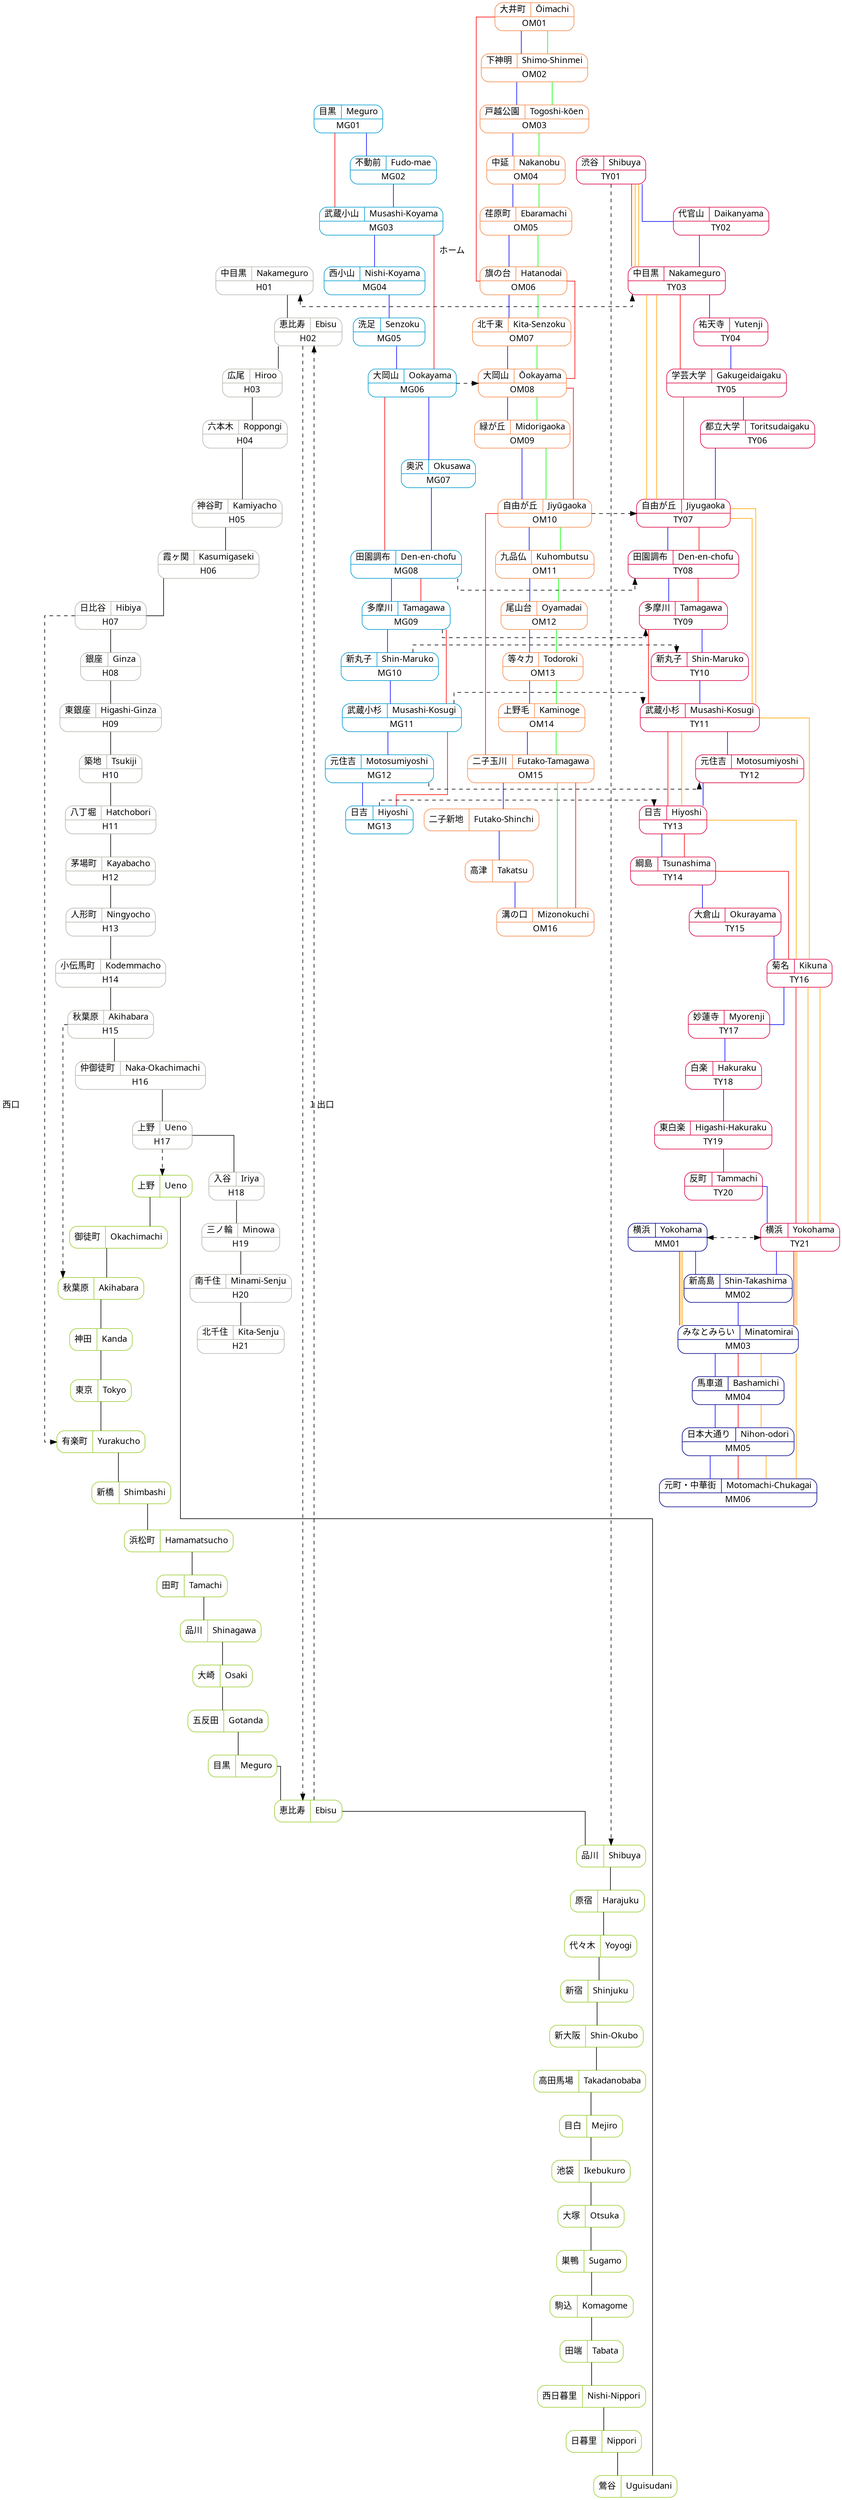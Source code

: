 digraph {
  graph [splines="ortho", model="mds"];
  node [shape="Mrecord", fontname="Noto", fontcolor="black"];
  edge [dir="none"];


  // 駅：

  // 東京メト日比谷線：
  node [color="#b5b5ac"];
  H01 [label="{{中目黒|Nakameguro}|H01}"];
  H02 [label="{{恵比寿|Ebisu}|H02}", href="http://www.tokyometro.jp/station/ebisu/index.html"];
  H03 [label="{{広尾|Hiroo}|H03}"];
  H04 [label="{{六本木|Roppongi}|H04}"];
  H05 [label="{{神谷町|Kamiyacho}|H05}"];
  H06 [label="{{霞ヶ関|Kasumigaseki}|H06}"];
  H07 [label="{{日比谷|Hibiya}|H07}", href="http://www.tokyometro.jp/station/hibiya/index.html"];
  H08 [label="{{銀座|Ginza}|H08}"];
  H09 [label="{{東銀座|Higashi-Ginza}|H09}"];
  H10 [label="{{築地|Tsukiji}|H10}"];
  H11 [label="{{八丁堀|Hatchobori}|H11}"];
  H12 [label="{{茅場町|Kayabacho}|H12}"];
  H13 [label="{{人形町|Ningyocho}|H13}"];
  H14 [label="{{小伝馬町|Kodemmacho}|H14}"];
  H15 [label="{{秋葉原|Akihabara}|H15}"];
  H16 [label="{{仲御徒町|Naka-Okachimachi}|H16}"];
  H17 [label="{{上野|Ueno}|H17}"];
  H18 [label="{{入谷|Iriya}|H18}"];
  H19 [label="{{三ノ輪|Minowa}|H19}"];
  H20 [label="{{南千住|Minami-Senju}|H20}"];
  H21 [label="{{北千住|Kita-Senju}|H21}"];

  // 東急目黒線：
  node [color="#009bce"];
  MG01 [label="{{目黒|Meguro}|MG01}"];
  MG02 [label="{{不動前|Fudo-mae}|MG02}"];
  MG03 [label="{{武蔵小山|Musashi-Koyama}|MG03}"];
  MG04 [label="{{西小山|Nishi-Koyama}|MG04}"];
  MG05 [label="{{洗足|Senzoku}|MG05}"];
  MG06 [label="{{大岡山|Ookayama}|MG06}"];
  MG07 [label="{{奥沢|Okusawa}|MG07}"];
  MG08 [label="{{田園調布|Den-en-chofu}|MG08}"];
  MG09 [label="{{多摩川|Tamagawa}|MG09}"];
  MG10 [label="{{新丸子|Shin-Maruko}|MG10}"];
  MG11 [label="{{武蔵小杉|Musashi-Kosugi}|MG11}"];
  MG12 [label="{{元住吉|Motosumiyoshi}|MG12}"];
  MG13 [label="{{日吉|Hiyoshi}|MG13}"];

  // ミナトミライ２１線：
  node [color="#00008B"];
  MM01 [label="{{横浜|Yokohama}|MM01}"];
  MM02 [label="{{新高島|Shin-Takashima}|MM02}"];
  MM03 [label="{{みなとみらい|Minatomirai}|MM03}"];
  MM04 [label="{{馬車道|Bashamichi}|MM04}"];
  MM05 [label="{{日本大通り|Nihon-odori}|MM05}"];
  MM06 [label="{{元町・中華街|Motomachi-Chukagai}|MM06}"];

  // 東急大井町線：
  node [color="#f68a4c"];
  OM01 [label="{{大井町|Ōimachi}|OM01}"];
  OM02 [label="{{下神明|Shimo-Shinmei}|OM02}"];
  OM03 [label="{{戸越公園|Togoshi-kōen	}|OM03}"];
  OM04 [label="{{中延|Nakanobu}|OM04}"];
  OM05 [label="{{荏原町|Ebaramachi}|OM05}"];
  OM06 [label="{{旗の台|Hatanodai}|OM06}"];
  OM07 [label="{{北千束|Kita-Senzoku}|OM07}"];
  OM08 [label="{{大岡山|Ōokayama}|OM08}"];
  OM09 [label="{{緑が丘|Midorigaoka}|OM09}"];
  OM10 [label="{{自由が丘|Jiyūgaoka	}|OM10}"];
  OM11 [label="{{九品仏|Kuhombutsu}|OM11}"];
  OM12 [label="{{尾山台|Oyamadai}|OM12}"];
  OM13 [label="{{等々力|Todoroki}|OM13}"];
  OM14 [label="{{上野毛|Kaminoge}|OM14}"];
  OM15 [label="{{二子玉川|Futako-Tamagawa}|OM15}"];
  OMB1 [label="二子新地|Futako-Shinchi"];
  OMB2 [label="高津|Takatsu"]
  OM16 [label="{{溝の口|Mizonokuchi}|OM16}"];

  // 東急東横線：
  node [color="#db0442"];
  TY01 [label="{{渋谷|Shibuya}|TY01}"];
  TY02 [label="{{代官山|Daikanyama}|TY02}"];
  TY03 [label="{{中目黒|Nakameguro}|TY03}"];
  TY04 [label="{{祐天寺|Yutenji}|TY04}"];
  TY05 [label="{{学芸大学|Gakugeidaigaku}|TY05}"];
  TY06 [label="{{都立大学|Toritsudaigaku}|TY06}"];
  TY07 [label="{{自由が丘|Jiyugaoka}|TY07}"];
  TY08 [label="{{田園調布|Den-en-chofu}|TY08}"];
  TY09 [label="{{多摩川|Tamagawa}|TY09}"];
  TY10 [label="{{新丸子|Shin-Maruko}|TY10}"];
  TY11 [label="{{武蔵小杉|Musashi-Kosugi}|TY11}"];
  TY12 [label="{{元住吉|Motosumiyoshi}|TY12}"];
  TY13 [label="{{日吉|Hiyoshi}|TY13}"];
  TY14 [label="{{綱島|Tsunashima}|TY14}"];
  TY15 [label="{{大倉山|Okurayama}|TY15}"];
  TY16 [label="{{菊名|Kikuna}|TY16}"];
  TY17 [label="{{妙蓮寺|Myorenji}|TY17}"];
  TY18 [label="{{白楽|Hakuraku}|TY18}"];
  TY19 [label="{{東白楽|Higashi-Hakuraku}|TY19}"];
  TY20 [label="{{反町|Tammachi}|TY20}"];
  TY21 [label="{{横浜|Yokohama}|TY21}"];

  // JR山手線：
  node [color="#9acd32"];
  YT01 [label="品川|Shinagawa"];
  YT02 [label="大崎|Osaki"];
  YT03 [label="五反田|Gotanda"];
  YT04 [label="目黒|Meguro"];
  YT05 [label="恵比寿|Ebisu"];
  YT06 [label="品川|Shibuya"];
  YT07 [label="原宿|Harajuku"];
  YT08 [label="代々木|Yoyogi"];
  YT09 [label="新宿|Shinjuku"];
  YT10 [label="新大阪|Shin-Okubo"];
  YT11 [label="高田馬場|Takadanobaba"];
  YT12 [label="目白|Mejiro"];
  YT13 [label="池袋|Ikebukuro"];
  YT14 [label="大塚|Otsuka"];
  YT15 [label="巣鴨|Sugamo"];
  YT16 [label="駒込|Komagome"];
  YT17 [label="田端|Tabata"];
  YT18 [label="西日暮里|Nishi-Nippori"];
  YT19 [label="日暮里|Nippori"];
  YT20 [label="鶯谷|Uguisudani"];
  YT21 [label="上野|Ueno"];
  YT22 [label="御徒町|Okachimachi"];
  YT23 [label="秋葉原|Akihabara"];
  YT24 [label="神田|Kanda"];
  YT25 [label="東京|Tokyo"];
  YT26 [label="有楽町|Yurakucho"];
  YT27 [label="新橋|Shimbashi"];
  YT28 [label="浜松町|Hamamatsucho"];
  YT29 [label="田町|Tamachi"];


  // EDGES ===================
  //
  // Attribute legend:
  //   - len: The actual distance of the edge in KM.
  //   - weight: The actual walking/ride time of the edge in MINUTES.
  // Rank is the same if the station is the same building.
  // Labels are used to clarify or specify any directions.

  // 乗り換え：

  subgraph Transfers {
    edge [style="dashed", dir="forward"];

    {
      rank=same;
      H01 -> TY03 [label="ホーム", dir="both", len=0.0, weight=0];
    }

    {
      H02 -> YT05 [label="１出口", len=0.5, weight=7];
      YT05 -> H02 [label="西口"];
    }

    { H07 -> YT26; }
    { H15 -> YT23; }
    { H17 -> YT21; }

    { rank=same; MG06 -> OM08; }

    { rank=same; MG08 -> TY08; }
    { rank=same; MG09 -> TY09; }
    { rank=same; MG10 -> TY10; }
    { rank=same; MG11 -> TY11; }
    { rank=same; MG12 -> TY12; }
    { rank=same; MG13 -> TY13; }

    { rank=same; MM01 -> TY21 [label="車内", dir="both", len=0.0, weight=0]; }

    { rank=same; OM10 -> TY07; }

    { TY01 -> YT06 [len=0.7, weight=10]; }
  }

  // JR山手線：

  subgraph Yamanote {
    YT01 -> YT02 -> YT03 -> YT04 -> YT05 -> YT06 -> YT07 -> YT08 -> YT09 -> YT10;
    YT10 -> YT11 -> YT12 -> YT13 -> YT14 -> YT15 -> YT16 -> YT17 -> YT18 -> YT19;
    YT19 -> YT20 -> YT21 -> YT22 -> YT23 -> YT24 -> YT25 -> YT26 -> YT27 -> YT28;
    YT28 -> YT29 -> YT01;
  }

  // 東京メトロ日比谷線：

  subgraph Hibiya {
    H01 -> H02 -> H03 -> H04 -> H05 -> H06 -> H07 -> H08 -> H09 -> H10 -> H11;
    H11 -> H12 -> H13 -> H14 -> H15 -> H16 -> H17 -> H18 -> H19 -> H20 -> H21;
  }

  // 東急東横線：

  subgraph MeguroLocal {
    edge [color="blue"];
    MG01 -> MG02 -> MG03 -> MG04 -> MG05 -> MG06 -> MG07 -> MG08 -> MG09;
    MG09 -> MG10 -> MG11 -> MG12 -> MG13;
  }

  subgraph MeguroExp {
    edge [color="red"];
    MG01 -> MG03 -> MG06 -> MG08 -> MG09 -> MG11 -> MG13;
  }

  // ミナトミライ２１線：
  subgraph MinatomiraiLocal {
    edge [color="blue"];
    MM01 -> MM02 -> MM03 -> MM04 -> MM05 -> MM06;
  }

  subgraph MinatomiraiExp {
    edge [color="red"];
    MM01 -> MM03 -> MM04 -> MM05 -> MM06;
  }

  subgraph MinatomiraiCommExp {
    edge [color="orange"];
    MM01 -> MM03 -> MM04 -> MM05 -> MM06;
  }

  subgraph MinatomiraiLimExp {
    edge [color="orange"];
    MM01 -> MM03 -> MM06;
  }

  // 東急大井町線：

  subgraph OimachiLocalBlue {
    edge [color="blue"];
    OM01 -> OM02 -> OM03 -> OM04 -> OM05 -> OM06 -> OM07 -> OM08 -> OM09;
    OM09 -> OM10 -> OM11 -> OM12 -> OM13 -> OM14 -> OM15 -> OMB1 -> OMB2;
    OMB2 -> OM16;
  }

  subgraph OimachiLocalGreen {
    edge [color="green"];
    OM01 -> OM02 -> OM03 -> OM04 -> OM05 -> OM06 -> OM07 -> OM08 -> OM09;
    OM09 -> OM10 -> OM11 -> OM12 -> OM13 -> OM14 -> OM15 -> OM16;
  }

  subgraph OimachiExp {
    edge [color="red"];
    OM01 -> OM06 -> OM08 -> OM10 -> OM15 -> OM16;
  }

  // 東急東横線：

  // 各駅停車：
  subgraph ToyokoLocal {
    edge [color="blue"];
    TY01 -> TY02 [weight=2];
    TY02 -> TY03 [weight=1];
    TY03 -> TY04 [weight=3];
    TY04 -> TY05;
    TY05 -> TY06;
    TY06 -> TY07;
    TY07 -> TY08;
    TY08 -> TY09;
    TY09 -> TY10;
    TY10 -> TY11;
    TY11 -> TY12;
    TY12 -> TY13;
    TY13 -> TY14;
    TY14 -> TY15;
    TY15 -> TY16;
    TY16 -> TY17;
    TY17 -> TY18;
    TY18 -> TY19;
    TY19 -> TY20;
    TY20 -> TY21;
    TY21 -> MM02;
  }

  // 急行：
  subgraph ToyokoExp {
    edge [color="red"];
    TY01 -> TY03 [len=2.2, weight=3];
    TY03 -> TY05 [len=2.0, weight=3];
    TY05 -> TY07 [len=2.8, weight=3];
    TY07 -> TY08 [len=1.2];
    TY08 -> TY09 [len=0.8];
    TY09 -> TY11 [len=1.8];
    TY11 -> TY13 [len=2.8];
    TY13 -> TY14 [len=2.2];
    TY14 -> TY16 [len=3.0];
    TY16 -> TY21 [len=5.4];
    TY21 -> MM03;
  }

  // 通勤特急：
  subgraph ToyokoCommExp {
    edge [color="orange"];
    TY01 -> TY03 [len=2.2];
    TY03 -> TY07 [len=4.8];
    TY07 -> TY11 [len=3.8];
    TY11 -> TY13 [len=2.8];
    TY13 -> TY16 [len=5.2];
    TY16 -> TY21 [len=5.4];
    TY21 -> MM03;
  }

  // 通勤特急：
  subgraph ToyokoLimExp {
    edge [color="orange"];
    TY01 -> TY03 [len=2.2];
    TY03 -> TY07 [len=4.8];
    TY07 -> TY11 [len=3.8];
    TY11 -> TY16 [len=8.0];
    TY16 -> TY21 [len=5.4];
    TY21 -> MM03;
  }

}
